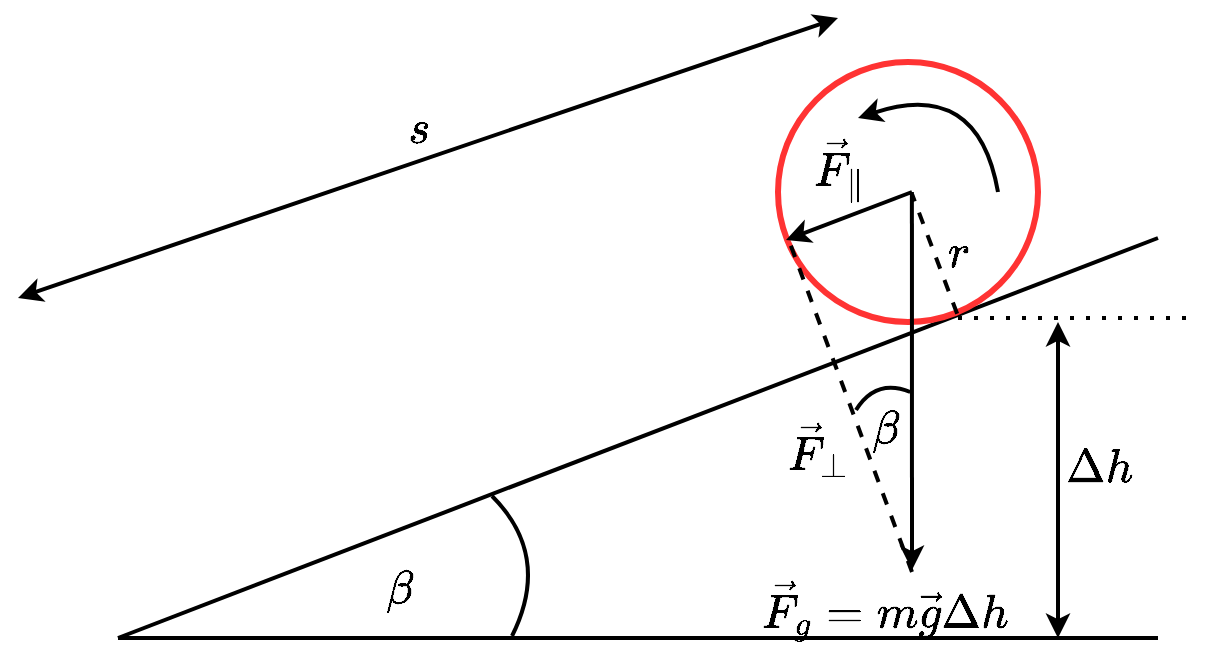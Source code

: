 <mxfile version="14.6.13" type="device"><diagram id="BqhGuhDX8ZqPGrVC2gmi" name="Seite-1"><mxGraphModel dx="786" dy="516" grid="1" gridSize="10" guides="1" tooltips="1" connect="1" arrows="1" fold="1" page="1" pageScale="1" pageWidth="827" pageHeight="1169" math="1" shadow="0"><root><mxCell id="0"/><mxCell id="1" parent="0"/><mxCell id="XtuVSJAI4ennemGcUR7U-2" value="" style="endArrow=none;html=1;strokeWidth=2;" parent="1" edge="1"><mxGeometry width="50" height="50" relative="1" as="geometry"><mxPoint x="160" y="360" as="sourcePoint"/><mxPoint x="680" y="160" as="targetPoint"/></mxGeometry></mxCell><mxCell id="XtuVSJAI4ennemGcUR7U-3" value="" style="endArrow=none;html=1;strokeWidth=2;" parent="1" edge="1"><mxGeometry width="50" height="50" relative="1" as="geometry"><mxPoint x="160" y="360" as="sourcePoint"/><mxPoint x="680" y="360" as="targetPoint"/></mxGeometry></mxCell><mxCell id="XtuVSJAI4ennemGcUR7U-4" value="" style="endArrow=none;html=1;strokeWidth=2;curved=1;" parent="1" edge="1"><mxGeometry width="50" height="50" relative="1" as="geometry"><mxPoint x="357" y="359" as="sourcePoint"/><mxPoint x="347" y="289" as="targetPoint"/><Array as="points"><mxPoint x="377" y="319"/></Array></mxGeometry></mxCell><mxCell id="XtuVSJAI4ennemGcUR7U-5" value="$$\beta$$" style="text;html=1;resizable=0;autosize=1;align=center;verticalAlign=middle;points=[];fillColor=none;strokeColor=none;rounded=0;fontSize=20;" parent="1" vertex="1"><mxGeometry x="250" y="320" width="100" height="30" as="geometry"/></mxCell><mxCell id="XtuVSJAI4ennemGcUR7U-6" value="" style="ellipse;whiteSpace=wrap;html=1;aspect=fixed;fontSize=20;strokeWidth=3;strokeColor=#FF3333;" parent="1" vertex="1"><mxGeometry x="490" y="72" width="130" height="130" as="geometry"/></mxCell><mxCell id="XtuVSJAI4ennemGcUR7U-7" value="" style="endArrow=classic;html=1;fontSize=20;strokeWidth=2;curved=1;" parent="1" edge="1"><mxGeometry width="50" height="50" relative="1" as="geometry"><mxPoint x="600" y="137" as="sourcePoint"/><mxPoint x="530" y="100" as="targetPoint"/><Array as="points"><mxPoint x="590" y="80"/></Array></mxGeometry></mxCell><mxCell id="XtuVSJAI4ennemGcUR7U-8" value="" style="endArrow=classic;html=1;fontSize=20;strokeWidth=2;exitX=0.515;exitY=0.569;exitDx=0;exitDy=0;exitPerimeter=0;" parent="1" edge="1"><mxGeometry width="50" height="50" relative="1" as="geometry"><mxPoint x="556.95" y="136.97" as="sourcePoint"/><mxPoint x="557" y="326" as="targetPoint"/></mxGeometry></mxCell><mxCell id="XtuVSJAI4ennemGcUR7U-9" value="" style="endArrow=classic;html=1;fontSize=20;strokeWidth=2;" parent="1" edge="1"><mxGeometry width="50" height="50" relative="1" as="geometry"><mxPoint x="557" y="137" as="sourcePoint"/><mxPoint x="494" y="161" as="targetPoint"/></mxGeometry></mxCell><mxCell id="XtuVSJAI4ennemGcUR7U-10" value="" style="endArrow=none;dashed=1;html=1;strokeWidth=2;fontSize=20;exitX=0.689;exitY=0.968;exitDx=0;exitDy=0;exitPerimeter=0;" parent="1" source="XtuVSJAI4ennemGcUR7U-6" edge="1"><mxGeometry width="50" height="50" relative="1" as="geometry"><mxPoint x="460" y="250" as="sourcePoint"/><mxPoint x="557" y="138" as="targetPoint"/></mxGeometry></mxCell><mxCell id="XtuVSJAI4ennemGcUR7U-11" value="" style="endArrow=none;dashed=1;html=1;strokeWidth=2;fontSize=20;" parent="1" edge="1"><mxGeometry width="50" height="50" relative="1" as="geometry"><mxPoint x="557" y="327" as="sourcePoint"/><mxPoint x="495.0" y="160.0" as="targetPoint"/></mxGeometry></mxCell><mxCell id="XtuVSJAI4ennemGcUR7U-12" value="$$\vec{F}_\parallel$$" style="text;html=1;resizable=0;autosize=1;align=center;verticalAlign=middle;points=[];fillColor=none;strokeColor=none;rounded=0;fontSize=20;" parent="1" vertex="1"><mxGeometry x="420" y="110" width="200" height="30" as="geometry"/></mxCell><mxCell id="XtuVSJAI4ennemGcUR7U-13" value="$$r$$" style="text;html=1;resizable=0;autosize=1;align=center;verticalAlign=middle;points=[];fillColor=none;strokeColor=none;rounded=0;fontSize=20;" parent="1" vertex="1"><mxGeometry x="545" y="152" width="70" height="30" as="geometry"/></mxCell><mxCell id="jLSbp-4Vcir1SX2niyte-1" value="$$\vec{F}_\perp$$" style="text;html=1;resizable=0;autosize=1;align=center;verticalAlign=middle;points=[];fillColor=none;strokeColor=none;rounded=0;fontSize=20;" vertex="1" parent="1"><mxGeometry x="420" y="250" width="180" height="30" as="geometry"/></mxCell><mxCell id="jLSbp-4Vcir1SX2niyte-2" value="$$\beta$$" style="text;html=1;resizable=0;autosize=1;align=center;verticalAlign=middle;points=[];fillColor=none;strokeColor=none;rounded=0;fontSize=20;" vertex="1" parent="1"><mxGeometry x="493" y="240" width="100" height="30" as="geometry"/></mxCell><mxCell id="jLSbp-4Vcir1SX2niyte-3" value="" style="endArrow=none;html=1;strokeWidth=2;curved=1;exitX=0.204;exitY=-0.1;exitDx=0;exitDy=0;exitPerimeter=0;" edge="1" parent="1"><mxGeometry width="50" height="50" relative="1" as="geometry"><mxPoint x="556.12" y="237" as="sourcePoint"/><mxPoint x="529" y="246" as="targetPoint"/><Array as="points"><mxPoint x="539" y="230"/></Array></mxGeometry></mxCell><mxCell id="jLSbp-4Vcir1SX2niyte-4" value="$$\vec{F}_g = m \vec{g} \Delta h$$" style="text;html=1;resizable=0;autosize=1;align=center;verticalAlign=middle;points=[];fillColor=none;strokeColor=none;rounded=0;fontSize=20;" vertex="1" parent="1"><mxGeometry x="378" y="330" width="330" height="30" as="geometry"/></mxCell><mxCell id="jLSbp-4Vcir1SX2niyte-8" value="" style="endArrow=classic;startArrow=classic;html=1;fontColor=#000000;strokeColor=#000000;strokeWidth=2;" edge="1" parent="1"><mxGeometry width="50" height="50" relative="1" as="geometry"><mxPoint x="110" y="190" as="sourcePoint"/><mxPoint x="520" y="50" as="targetPoint"/></mxGeometry></mxCell><mxCell id="jLSbp-4Vcir1SX2niyte-9" value="" style="endArrow=classic;startArrow=classic;html=1;fontColor=#000000;strokeColor=#000000;strokeWidth=2;" edge="1" parent="1"><mxGeometry width="50" height="50" relative="1" as="geometry"><mxPoint x="630" y="360" as="sourcePoint"/><mxPoint x="630" y="202" as="targetPoint"/></mxGeometry></mxCell><mxCell id="jLSbp-4Vcir1SX2niyte-10" value="" style="endArrow=none;dashed=1;html=1;dashPattern=1 3;strokeWidth=2;fontColor=#000000;" edge="1" parent="1"><mxGeometry width="50" height="50" relative="1" as="geometry"><mxPoint x="580" y="200" as="sourcePoint"/><mxPoint x="700" y="200" as="targetPoint"/></mxGeometry></mxCell><mxCell id="jLSbp-4Vcir1SX2niyte-11" value="$$\Delta h$$" style="text;html=1;resizable=0;autosize=1;align=center;verticalAlign=middle;points=[];fillColor=none;strokeColor=none;rounded=0;fontSize=20;" vertex="1" parent="1"><mxGeometry x="585" y="260" width="130" height="30" as="geometry"/></mxCell><mxCell id="jLSbp-4Vcir1SX2niyte-12" value="$$s$$" style="text;html=1;resizable=0;autosize=1;align=center;verticalAlign=middle;points=[];fillColor=none;strokeColor=none;rounded=0;fontSize=20;" vertex="1" parent="1"><mxGeometry x="275" y="90" width="70" height="30" as="geometry"/></mxCell></root></mxGraphModel></diagram></mxfile>
